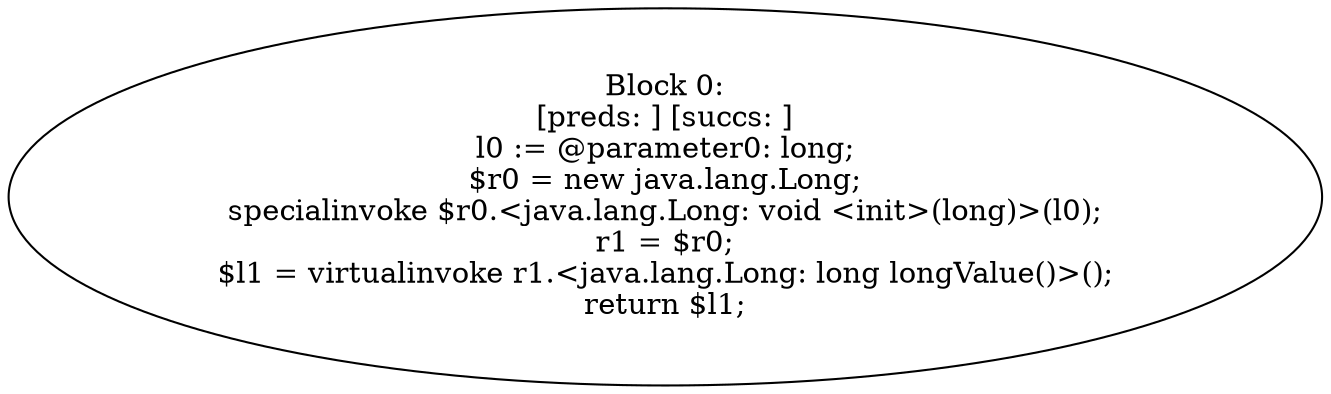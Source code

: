 digraph "unitGraph" {
    "Block 0:
[preds: ] [succs: ]
l0 := @parameter0: long;
$r0 = new java.lang.Long;
specialinvoke $r0.<java.lang.Long: void <init>(long)>(l0);
r1 = $r0;
$l1 = virtualinvoke r1.<java.lang.Long: long longValue()>();
return $l1;
"
}
